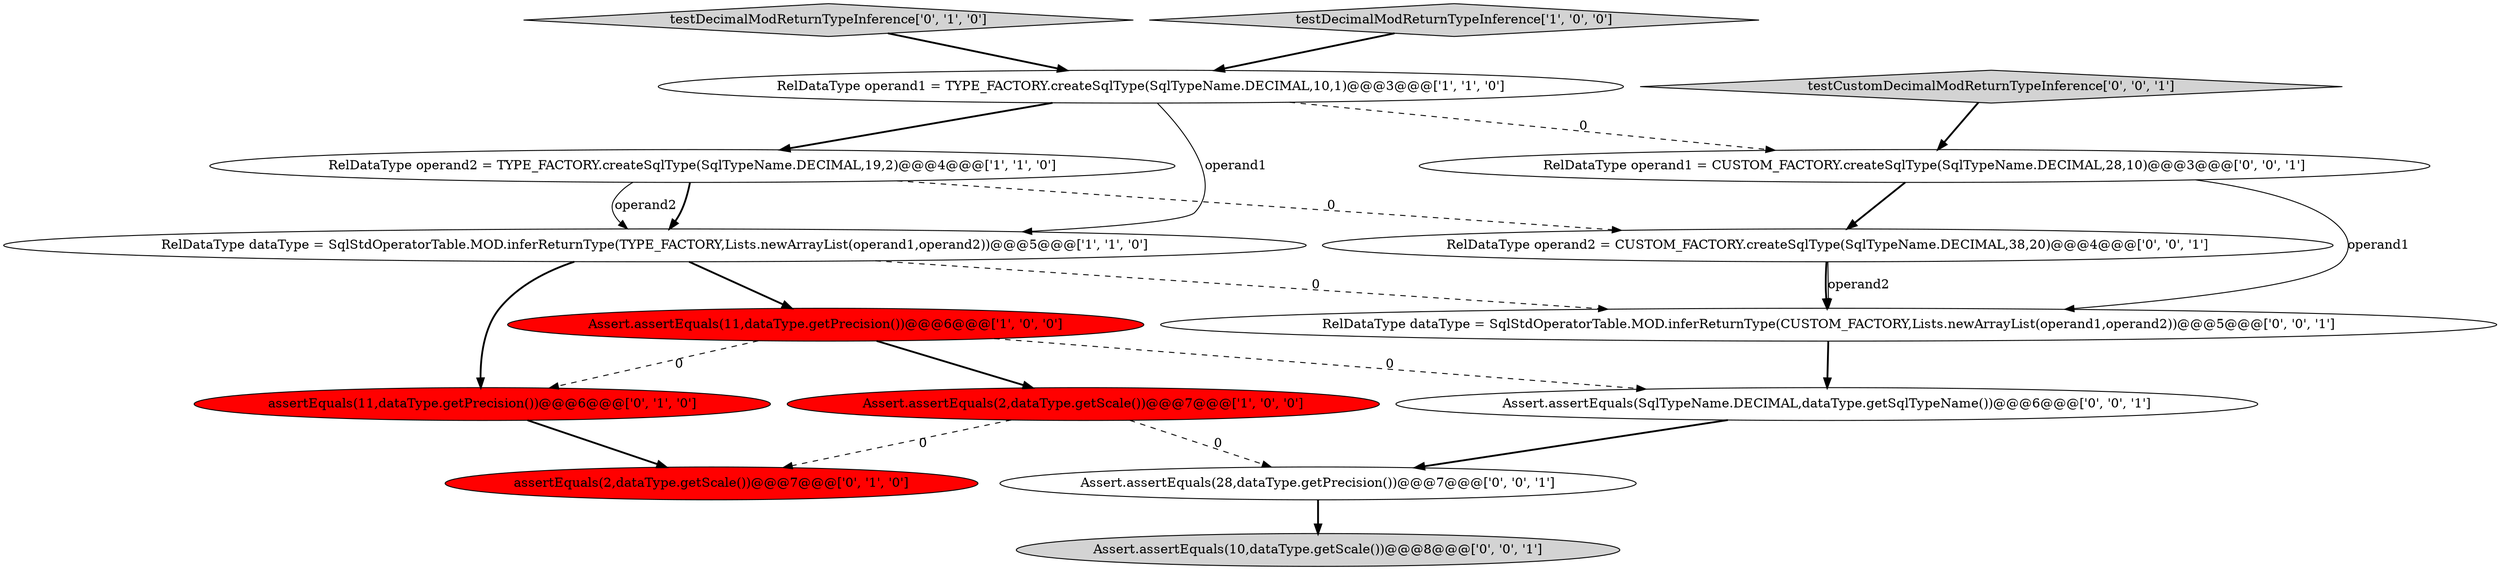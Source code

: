 digraph {
15 [style = filled, label = "RelDataType dataType = SqlStdOperatorTable.MOD.inferReturnType(CUSTOM_FACTORY,Lists.newArrayList(operand1,operand2))@@@5@@@['0', '0', '1']", fillcolor = white, shape = ellipse image = "AAA0AAABBB3BBB"];
6 [style = filled, label = "assertEquals(2,dataType.getScale())@@@7@@@['0', '1', '0']", fillcolor = red, shape = ellipse image = "AAA1AAABBB2BBB"];
8 [style = filled, label = "testDecimalModReturnTypeInference['0', '1', '0']", fillcolor = lightgray, shape = diamond image = "AAA0AAABBB2BBB"];
12 [style = filled, label = "RelDataType operand2 = CUSTOM_FACTORY.createSqlType(SqlTypeName.DECIMAL,38,20)@@@4@@@['0', '0', '1']", fillcolor = white, shape = ellipse image = "AAA0AAABBB3BBB"];
1 [style = filled, label = "RelDataType operand2 = TYPE_FACTORY.createSqlType(SqlTypeName.DECIMAL,19,2)@@@4@@@['1', '1', '0']", fillcolor = white, shape = ellipse image = "AAA0AAABBB1BBB"];
9 [style = filled, label = "Assert.assertEquals(SqlTypeName.DECIMAL,dataType.getSqlTypeName())@@@6@@@['0', '0', '1']", fillcolor = white, shape = ellipse image = "AAA0AAABBB3BBB"];
3 [style = filled, label = "Assert.assertEquals(2,dataType.getScale())@@@7@@@['1', '0', '0']", fillcolor = red, shape = ellipse image = "AAA1AAABBB1BBB"];
2 [style = filled, label = "testDecimalModReturnTypeInference['1', '0', '0']", fillcolor = lightgray, shape = diamond image = "AAA0AAABBB1BBB"];
4 [style = filled, label = "RelDataType operand1 = TYPE_FACTORY.createSqlType(SqlTypeName.DECIMAL,10,1)@@@3@@@['1', '1', '0']", fillcolor = white, shape = ellipse image = "AAA0AAABBB1BBB"];
0 [style = filled, label = "Assert.assertEquals(11,dataType.getPrecision())@@@6@@@['1', '0', '0']", fillcolor = red, shape = ellipse image = "AAA1AAABBB1BBB"];
7 [style = filled, label = "assertEquals(11,dataType.getPrecision())@@@6@@@['0', '1', '0']", fillcolor = red, shape = ellipse image = "AAA1AAABBB2BBB"];
11 [style = filled, label = "RelDataType operand1 = CUSTOM_FACTORY.createSqlType(SqlTypeName.DECIMAL,28,10)@@@3@@@['0', '0', '1']", fillcolor = white, shape = ellipse image = "AAA0AAABBB3BBB"];
10 [style = filled, label = "testCustomDecimalModReturnTypeInference['0', '0', '1']", fillcolor = lightgray, shape = diamond image = "AAA0AAABBB3BBB"];
13 [style = filled, label = "Assert.assertEquals(28,dataType.getPrecision())@@@7@@@['0', '0', '1']", fillcolor = white, shape = ellipse image = "AAA0AAABBB3BBB"];
14 [style = filled, label = "Assert.assertEquals(10,dataType.getScale())@@@8@@@['0', '0', '1']", fillcolor = lightgray, shape = ellipse image = "AAA0AAABBB3BBB"];
5 [style = filled, label = "RelDataType dataType = SqlStdOperatorTable.MOD.inferReturnType(TYPE_FACTORY,Lists.newArrayList(operand1,operand2))@@@5@@@['1', '1', '0']", fillcolor = white, shape = ellipse image = "AAA0AAABBB1BBB"];
1->5 [style = bold, label=""];
0->3 [style = bold, label=""];
3->6 [style = dashed, label="0"];
11->15 [style = solid, label="operand1"];
12->15 [style = solid, label="operand2"];
12->15 [style = bold, label=""];
11->12 [style = bold, label=""];
3->13 [style = dashed, label="0"];
2->4 [style = bold, label=""];
1->12 [style = dashed, label="0"];
5->0 [style = bold, label=""];
15->9 [style = bold, label=""];
7->6 [style = bold, label=""];
5->7 [style = bold, label=""];
4->1 [style = bold, label=""];
8->4 [style = bold, label=""];
4->5 [style = solid, label="operand1"];
1->5 [style = solid, label="operand2"];
4->11 [style = dashed, label="0"];
0->9 [style = dashed, label="0"];
0->7 [style = dashed, label="0"];
5->15 [style = dashed, label="0"];
13->14 [style = bold, label=""];
9->13 [style = bold, label=""];
10->11 [style = bold, label=""];
}
